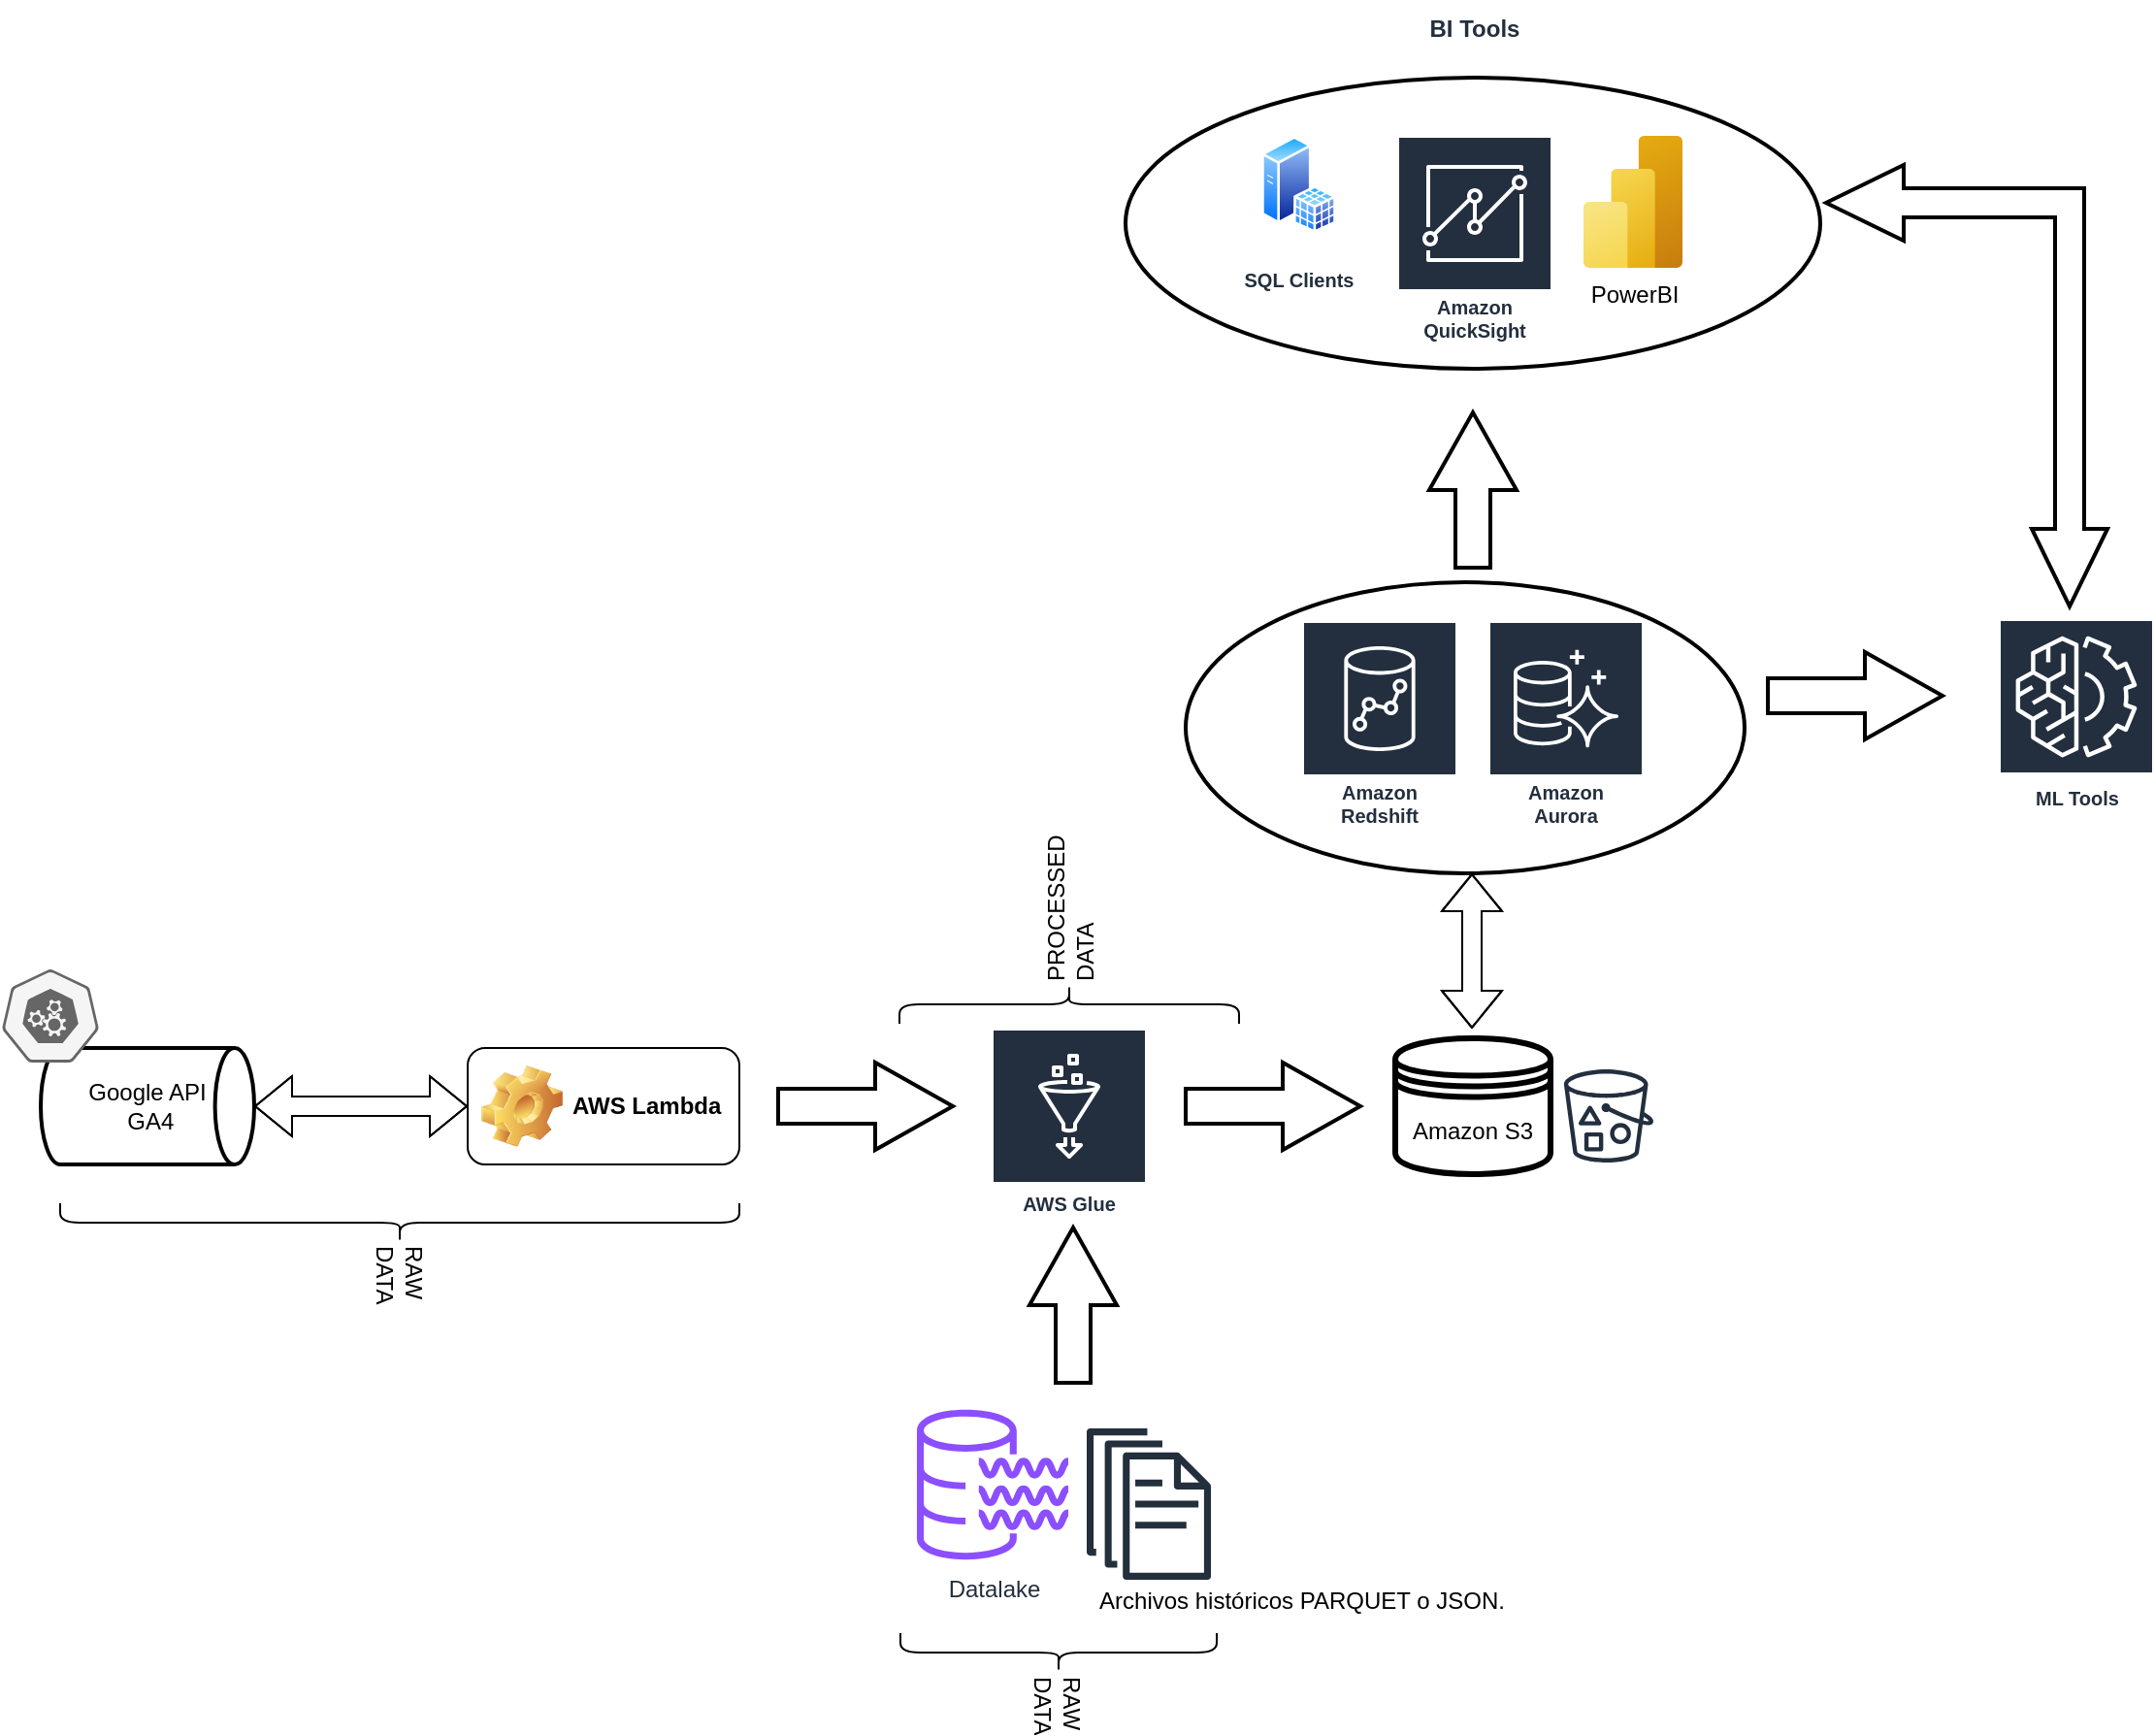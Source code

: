 <mxfile version="24.7.7">
  <diagram name="Página-1" id="QbE4xqhF_vZynFNiB_tW">
    <mxGraphModel dx="1434" dy="1907" grid="1" gridSize="10" guides="1" tooltips="1" connect="1" arrows="1" fold="1" page="1" pageScale="1" pageWidth="827" pageHeight="1169" math="0" shadow="0">
      <root>
        <mxCell id="0" />
        <mxCell id="1" parent="0" />
        <mxCell id="y46xgZzBNic5iGOUbXfk-2" value="Google API&lt;div&gt;&amp;nbsp;GA4&lt;/div&gt;" style="strokeWidth=2;html=1;shape=mxgraph.flowchart.direct_data;whiteSpace=wrap;" vertex="1" parent="1">
          <mxGeometry x="30" y="-20" width="110" height="60" as="geometry" />
        </mxCell>
        <mxCell id="y46xgZzBNic5iGOUbXfk-4" value="AWS Lambda" style="label;whiteSpace=wrap;html=1;image=img/clipart/Gear_128x128.png;treeFolding=0;" vertex="1" parent="1">
          <mxGeometry x="250" y="-20" width="140" height="60" as="geometry" />
        </mxCell>
        <mxCell id="y46xgZzBNic5iGOUbXfk-6" value="" style="sketch=0;outlineConnect=0;fontColor=#232F3E;gradientColor=none;fillColor=#232F3D;strokeColor=none;dashed=0;verticalLabelPosition=bottom;verticalAlign=top;align=center;html=1;fontSize=12;fontStyle=0;aspect=fixed;pointerEvents=1;shape=mxgraph.aws4.documents;" vertex="1" parent="1">
          <mxGeometry x="569" y="176" width="64" height="78" as="geometry" />
        </mxCell>
        <mxCell id="y46xgZzBNic5iGOUbXfk-7" value="Amazon S3" style="shape=datastore;whiteSpace=wrap;html=1;fillColor=none;strokeWidth=3;" vertex="1" parent="1">
          <mxGeometry x="728" y="-25" width="80" height="70" as="geometry" />
        </mxCell>
        <mxCell id="y46xgZzBNic5iGOUbXfk-8" value="" style="verticalLabelPosition=bottom;verticalAlign=top;html=1;strokeWidth=2;shape=mxgraph.arrows2.arrow;dy=0.6;dx=40;notch=0;rotation=-90;" vertex="1" parent="1">
          <mxGeometry x="522" y="90" width="80" height="45" as="geometry" />
        </mxCell>
        <mxCell id="y46xgZzBNic5iGOUbXfk-9" value="" style="verticalLabelPosition=bottom;verticalAlign=top;html=1;strokeWidth=2;shape=mxgraph.arrows2.arrow;dy=0.6;dx=40;notch=0;" vertex="1" parent="1">
          <mxGeometry x="410" y="-12.5" width="90" height="45" as="geometry" />
        </mxCell>
        <mxCell id="y46xgZzBNic5iGOUbXfk-10" value="" style="aspect=fixed;sketch=0;html=1;dashed=0;whitespace=wrap;verticalLabelPosition=bottom;verticalAlign=top;fillColor=#f5f5f5;strokeColor=#666666;points=[[0.005,0.63,0],[0.1,0.2,0],[0.9,0.2,0],[0.5,0,0],[0.995,0.63,0],[0.72,0.99,0],[0.5,1,0],[0.28,0.99,0]];shape=mxgraph.kubernetes.icon2;prIcon=api;fontColor=#333333;" vertex="1" parent="1">
          <mxGeometry x="10" y="-60.5" width="50" height="48" as="geometry" />
        </mxCell>
        <mxCell id="y46xgZzBNic5iGOUbXfk-11" value="" style="shape=flexArrow;endArrow=classic;startArrow=classic;html=1;rounded=0;exitX=1;exitY=0.5;exitDx=0;exitDy=0;exitPerimeter=0;entryX=0;entryY=0.5;entryDx=0;entryDy=0;" edge="1" parent="1" source="y46xgZzBNic5iGOUbXfk-2" target="y46xgZzBNic5iGOUbXfk-4">
          <mxGeometry width="100" height="100" relative="1" as="geometry">
            <mxPoint x="160" y="9.5" as="sourcePoint" />
            <mxPoint x="240" y="10" as="targetPoint" />
            <Array as="points">
              <mxPoint x="180" y="10" />
            </Array>
          </mxGeometry>
        </mxCell>
        <mxCell id="y46xgZzBNic5iGOUbXfk-12" value="Archivos históricos PARQUET o JSON." style="text;html=1;align=center;verticalAlign=middle;whiteSpace=wrap;rounded=0;" vertex="1" parent="1">
          <mxGeometry x="559.5" y="230" width="239.5" height="70" as="geometry" />
        </mxCell>
        <mxCell id="y46xgZzBNic5iGOUbXfk-13" value="Amazon Redshift" style="sketch=0;outlineConnect=0;fontColor=#232F3E;gradientColor=none;strokeColor=#ffffff;fillColor=#232F3E;dashed=0;verticalLabelPosition=middle;verticalAlign=bottom;align=center;html=1;whiteSpace=wrap;fontSize=10;fontStyle=1;spacing=3;shape=mxgraph.aws4.productIcon;prIcon=mxgraph.aws4.redshift;" vertex="1" parent="1">
          <mxGeometry x="680" y="-240" width="80" height="110" as="geometry" />
        </mxCell>
        <mxCell id="y46xgZzBNic5iGOUbXfk-16" value="" style="shape=flexArrow;endArrow=classic;startArrow=classic;html=1;rounded=0;" edge="1" parent="1">
          <mxGeometry width="100" height="100" relative="1" as="geometry">
            <mxPoint x="767.5" y="-110" as="sourcePoint" />
            <mxPoint x="767.5" y="-30" as="targetPoint" />
            <Array as="points">
              <mxPoint x="767.5" y="-70.5" />
            </Array>
          </mxGeometry>
        </mxCell>
        <mxCell id="y46xgZzBNic5iGOUbXfk-17" value="PowerBI" style="image;aspect=fixed;html=1;points=[];align=center;fontSize=12;image=img/lib/azure2/analytics/Power_BI_Embedded.svg;" vertex="1" parent="1">
          <mxGeometry x="825" y="-490" width="51" height="68" as="geometry" />
        </mxCell>
        <mxCell id="y46xgZzBNic5iGOUbXfk-25" value="" style="strokeWidth=2;html=1;shape=mxgraph.flowchart.start_1;whiteSpace=wrap;fillColor=none;" vertex="1" parent="1">
          <mxGeometry x="620" y="-260" width="288" height="150" as="geometry" />
        </mxCell>
        <mxCell id="y46xgZzBNic5iGOUbXfk-20" value="Amazon QuickSight" style="sketch=0;outlineConnect=0;fontColor=#232F3E;gradientColor=none;strokeColor=#ffffff;fillColor=#232F3E;dashed=0;verticalLabelPosition=middle;verticalAlign=bottom;align=center;html=1;whiteSpace=wrap;fontSize=10;fontStyle=1;spacing=3;shape=mxgraph.aws4.productIcon;prIcon=mxgraph.aws4.quicksight;" vertex="1" parent="1">
          <mxGeometry x="729" y="-490" width="80" height="110" as="geometry" />
        </mxCell>
        <mxCell id="y46xgZzBNic5iGOUbXfk-21" value="Amazon&#xa;Aurora" style="sketch=0;outlineConnect=0;fontColor=#232F3E;gradientColor=none;strokeColor=#ffffff;fillColor=#232F3E;dashed=0;verticalLabelPosition=middle;verticalAlign=bottom;align=center;html=1;whiteSpace=wrap;fontSize=10;fontStyle=1;spacing=3;shape=mxgraph.aws4.productIcon;prIcon=mxgraph.aws4.aurora;" vertex="1" parent="1">
          <mxGeometry x="776" y="-240" width="80" height="110" as="geometry" />
        </mxCell>
        <mxCell id="y46xgZzBNic5iGOUbXfk-26" value="" style="verticalLabelPosition=bottom;verticalAlign=top;html=1;strokeWidth=2;shape=mxgraph.arrows2.arrow;dy=0.6;dx=40;notch=0;rotation=-90;" vertex="1" parent="1">
          <mxGeometry x="728" y="-330" width="80" height="45" as="geometry" />
        </mxCell>
        <mxCell id="y46xgZzBNic5iGOUbXfk-27" value="AWS Glue" style="sketch=0;outlineConnect=0;fontColor=#232F3E;gradientColor=none;strokeColor=#ffffff;fillColor=#232F3E;dashed=0;verticalLabelPosition=middle;verticalAlign=bottom;align=center;html=1;whiteSpace=wrap;fontSize=10;fontStyle=1;spacing=3;shape=mxgraph.aws4.productIcon;prIcon=mxgraph.aws4.glue;" vertex="1" parent="1">
          <mxGeometry x="520" y="-30" width="80" height="100" as="geometry" />
        </mxCell>
        <mxCell id="y46xgZzBNic5iGOUbXfk-29" value="RAW DATA" style="shape=curlyBracket;whiteSpace=wrap;html=1;rounded=1;flipH=1;labelPosition=right;verticalLabelPosition=middle;align=left;verticalAlign=middle;rotation=90;" vertex="1" parent="1">
          <mxGeometry x="205" y="-105" width="20" height="350" as="geometry" />
        </mxCell>
        <mxCell id="y46xgZzBNic5iGOUbXfk-30" value="PROCESSED DATA" style="shape=curlyBracket;whiteSpace=wrap;html=1;rounded=1;flipH=1;labelPosition=right;verticalLabelPosition=middle;align=left;verticalAlign=middle;rotation=-90;" vertex="1" parent="1">
          <mxGeometry x="550" y="-130" width="20" height="175" as="geometry" />
        </mxCell>
        <mxCell id="y46xgZzBNic5iGOUbXfk-35" value="&lt;p style=&quot;line-height: 0%;&quot;&gt;&lt;br&gt;&lt;/p&gt;" style="strokeWidth=2;html=1;shape=mxgraph.flowchart.start_1;whiteSpace=wrap;fillColor=none;" vertex="1" parent="1">
          <mxGeometry x="589" y="-520" width="358" height="150" as="geometry" />
        </mxCell>
        <mxCell id="y46xgZzBNic5iGOUbXfk-32" value="" style="sketch=0;outlineConnect=0;fontColor=#232F3E;gradientColor=none;strokeColor=#232F3E;fillColor=none;dashed=0;verticalLabelPosition=bottom;verticalAlign=top;align=center;html=1;fontSize=12;fontStyle=0;aspect=fixed;shape=mxgraph.aws4.resourceIcon;resIcon=mxgraph.aws4.bucket_with_objects;" vertex="1" parent="1">
          <mxGeometry x="808" y="-15" width="60" height="60" as="geometry" />
        </mxCell>
        <mxCell id="y46xgZzBNic5iGOUbXfk-36" value="&lt;p style=&quot;line-height: 240%;&quot;&gt;SQL Clients&lt;/p&gt;" style="image;aspect=fixed;perimeter=ellipsePerimeter;html=1;align=center;shadow=0;dashed=0;spacingTop=3;image=img/lib/active_directory/sql_server.svg;sketch=0;strokeColor=#ffffff;verticalAlign=bottom;spacing=3;fontFamily=Helvetica;fontSize=10;fontColor=#232F3E;fontStyle=1;fillColor=#232F3E;gradientColor=none;" vertex="1" parent="1">
          <mxGeometry x="659" y="-490" width="38.5" height="50" as="geometry" />
        </mxCell>
        <mxCell id="y46xgZzBNic5iGOUbXfk-37" value="ML Tools" style="sketch=0;points=[[0,0,0],[0.25,0,0],[0.5,0,0],[0.75,0,0],[1,0,0],[0,1,0],[0.25,1,0],[0.5,1,0],[0.75,1,0],[1,1,0],[0,0.25,0],[0,0.5,0],[0,0.75,0],[1,0.25,0],[1,0.5,0],[1,0.75,0]];outlineConnect=0;fontColor=#232F3E;fillColor=#232F3E;strokeColor=#ffffff;dashed=0;verticalLabelPosition=bottom;verticalAlign=top;align=center;html=1;fontSize=10;fontStyle=1;aspect=fixed;shape=mxgraph.aws4.resourceIcon;resIcon=mxgraph.aws4.machine_learning;spacing=3;fontFamily=Helvetica;gradientColor=none;labelPosition=center;" vertex="1" parent="1">
          <mxGeometry x="1040" y="-240" width="78" height="78" as="geometry" />
        </mxCell>
        <mxCell id="y46xgZzBNic5iGOUbXfk-38" value="" style="verticalLabelPosition=bottom;verticalAlign=top;html=1;strokeWidth=2;shape=mxgraph.arrows2.arrow;dy=0.6;dx=40;notch=0;" vertex="1" parent="1">
          <mxGeometry x="620" y="-12.5" width="90" height="45" as="geometry" />
        </mxCell>
        <mxCell id="y46xgZzBNic5iGOUbXfk-39" value="" style="verticalLabelPosition=bottom;verticalAlign=top;html=1;strokeWidth=2;shape=mxgraph.arrows2.arrow;dy=0.6;dx=40;notch=0;" vertex="1" parent="1">
          <mxGeometry x="920" y="-224" width="90" height="45" as="geometry" />
        </mxCell>
        <mxCell id="y46xgZzBNic5iGOUbXfk-40" value="&lt;font style=&quot;font-size: 12px;&quot;&gt;BI Tools&lt;/font&gt;" style="text;html=1;align=center;verticalAlign=middle;whiteSpace=wrap;rounded=0;fontFamily=Helvetica;fontSize=10;fontColor=#232F3E;fontStyle=1;" vertex="1" parent="1">
          <mxGeometry x="739" y="-560" width="60" height="30" as="geometry" />
        </mxCell>
        <mxCell id="y46xgZzBNic5iGOUbXfk-48" value="" style="shape=waypoint;sketch=0;size=6;pointerEvents=1;points=[];fillColor=#01A88D;resizable=0;rotatable=0;perimeter=centerPerimeter;snapToPoint=1;verticalAlign=top;strokeColor=#ffffff;fontColor=#232F3E;dashed=0;fontStyle=0;spacing=3;" vertex="1" parent="1">
          <mxGeometry x="1069" y="-369" width="20" height="20" as="geometry" />
        </mxCell>
        <mxCell id="y46xgZzBNic5iGOUbXfk-50" value="" style="html=1;shadow=0;dashed=0;align=center;verticalAlign=top;shape=mxgraph.arrows2.bendDoubleArrow;dy=7.5;dx=40;arrowHead=39;rounded=0;sketch=0;strokeColor=default;spacing=3;fontFamily=Helvetica;fontSize=12;fontColor=default;fontStyle=1;fillColor=default;gradientColor=none;rotation=90;strokeWidth=2;" vertex="1" parent="1">
          <mxGeometry x="908.75" y="-433.75" width="227.5" height="145" as="geometry" />
        </mxCell>
        <mxCell id="y46xgZzBNic5iGOUbXfk-51" value="Datalake" style="sketch=0;outlineConnect=0;fontColor=#232F3E;gradientColor=none;fillColor=#8C4FFF;strokeColor=none;dashed=0;verticalLabelPosition=bottom;verticalAlign=top;align=center;html=1;fontSize=12;fontStyle=0;aspect=fixed;pointerEvents=1;shape=mxgraph.aws4.data_lake_resource_icon;spacing=3;fontFamily=Helvetica;" vertex="1" parent="1">
          <mxGeometry x="481.5" y="166" width="78" height="78" as="geometry" />
        </mxCell>
        <mxCell id="y46xgZzBNic5iGOUbXfk-52" value="RAW DATA" style="shape=curlyBracket;whiteSpace=wrap;html=1;rounded=1;flipH=1;labelPosition=right;verticalLabelPosition=middle;align=left;verticalAlign=middle;rotation=90;" vertex="1" parent="1">
          <mxGeometry x="544.5" y="210" width="20" height="163" as="geometry" />
        </mxCell>
      </root>
    </mxGraphModel>
  </diagram>
</mxfile>
